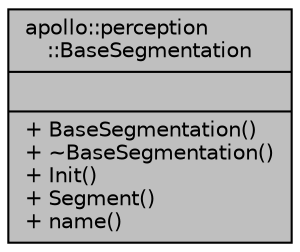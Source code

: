 digraph "apollo::perception::BaseSegmentation"
{
  edge [fontname="Helvetica",fontsize="10",labelfontname="Helvetica",labelfontsize="10"];
  node [fontname="Helvetica",fontsize="10",shape=record];
  Node3 [label="{apollo::perception\l::BaseSegmentation\n||+ BaseSegmentation()\l+ ~BaseSegmentation()\l+ Init()\l+ Segment()\l+ name()\l}",height=0.2,width=0.4,color="black", fillcolor="grey75", style="filled", fontcolor="black"];
}
